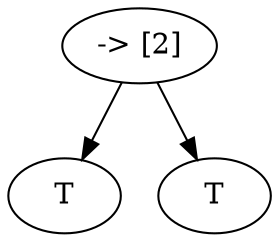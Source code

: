 digraph G {
_ [label="-> [2]"]
_ -> _l [label=""]
_ -> _r [label=""]
_l [label="T"]
_r [label="T"]
}
